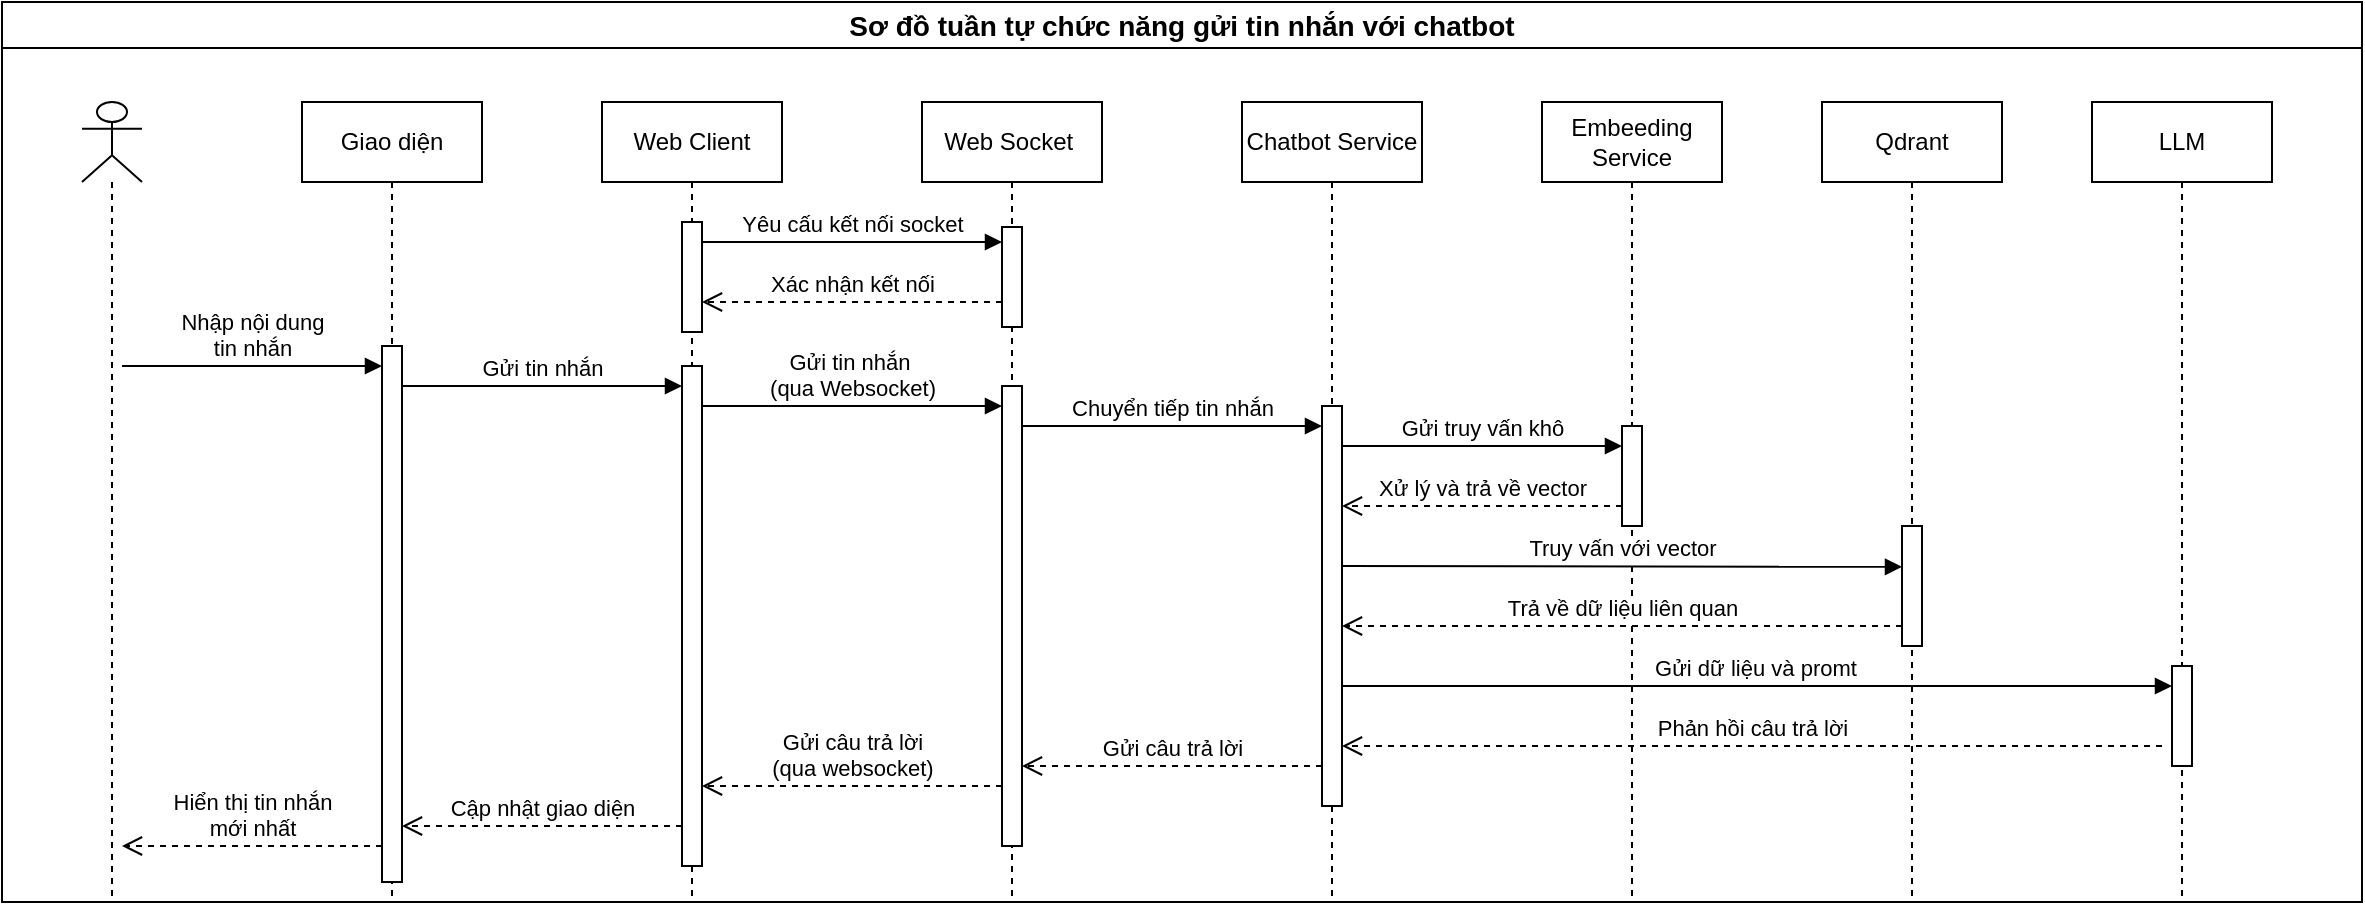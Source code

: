 <mxfile version="27.0.6">
  <diagram name="Page-1" id="HL3dHh_F0G5JGeH-E2e_">
    <mxGraphModel dx="1630" dy="902" grid="1" gridSize="10" guides="1" tooltips="1" connect="1" arrows="1" fold="1" page="1" pageScale="1" pageWidth="850" pageHeight="1100" math="0" shadow="0">
      <root>
        <mxCell id="0" />
        <mxCell id="1" parent="0" />
        <mxCell id="0Z2pFI0KFVMynxoH3df5-33" value="Sơ đồ tuần tự chức năng gửi tin nhắn với chatbot" style="swimlane;whiteSpace=wrap;html=1;startSize=23;fontSize=14;" parent="1" vertex="1">
          <mxGeometry x="140" y="480" width="1180" height="450" as="geometry" />
        </mxCell>
        <mxCell id="0Z2pFI0KFVMynxoH3df5-34" value="" style="shape=umlLifeline;perimeter=lifelinePerimeter;whiteSpace=wrap;html=1;container=1;dropTarget=0;collapsible=0;recursiveResize=0;outlineConnect=0;portConstraint=eastwest;newEdgeStyle={&quot;curved&quot;:0,&quot;rounded&quot;:0};participant=umlActor;" parent="0Z2pFI0KFVMynxoH3df5-33" vertex="1">
          <mxGeometry x="40" y="50" width="30" height="400" as="geometry" />
        </mxCell>
        <mxCell id="0Z2pFI0KFVMynxoH3df5-35" value="Giao diện" style="shape=umlLifeline;perimeter=lifelinePerimeter;whiteSpace=wrap;html=1;container=1;dropTarget=0;collapsible=0;recursiveResize=0;outlineConnect=0;portConstraint=eastwest;newEdgeStyle={&quot;curved&quot;:0,&quot;rounded&quot;:0};" parent="0Z2pFI0KFVMynxoH3df5-33" vertex="1">
          <mxGeometry x="150" y="50" width="90" height="400" as="geometry" />
        </mxCell>
        <mxCell id="0Z2pFI0KFVMynxoH3df5-36" value="" style="html=1;points=[[0,0,0,0,5],[0,1,0,0,-5],[1,0,0,0,5],[1,1,0,0,-5]];perimeter=orthogonalPerimeter;outlineConnect=0;targetShapes=umlLifeline;portConstraint=eastwest;newEdgeStyle={&quot;curved&quot;:0,&quot;rounded&quot;:0};" parent="0Z2pFI0KFVMynxoH3df5-35" vertex="1">
          <mxGeometry x="40" y="122" width="10" height="268" as="geometry" />
        </mxCell>
        <mxCell id="0Z2pFI0KFVMynxoH3df5-37" value="Web Client" style="shape=umlLifeline;perimeter=lifelinePerimeter;whiteSpace=wrap;html=1;container=1;dropTarget=0;collapsible=0;recursiveResize=0;outlineConnect=0;portConstraint=eastwest;newEdgeStyle={&quot;curved&quot;:0,&quot;rounded&quot;:0};" parent="0Z2pFI0KFVMynxoH3df5-33" vertex="1">
          <mxGeometry x="300" y="50" width="90" height="400" as="geometry" />
        </mxCell>
        <mxCell id="0Z2pFI0KFVMynxoH3df5-38" value="&lt;span style=&quot;color: rgba(0, 0, 0, 0); font-family: monospace; font-size: 0px; text-align: start;&quot;&gt;%3CmxGraphModel%3E%3Croot%3E%3CmxCell%20id%3D%220%22%2F%3E%3CmxCell%20id%3D%221%22%20parent%3D%220%22%2F%3E%3CmxCell%20id%3D%222%22%20value%3D%22G%E1%BB%8Di%20API%20t%C3%ACm%20ki%E1%BA%BFm%20d%E1%BB%AF%20li%E1%BB%87u%22%20style%3D%22html%3D1%3BverticalAlign%3Dbottom%3BendArrow%3Dblock%3Bcurved%3D0%3Brounded%3D0%3B%22%20edge%3D%221%22%20parent%3D%221%22%3E%3CmxGeometry%20width%3D%2280%22%20relative%3D%221%22%20as%3D%22geometry%22%3E%3CmxPoint%20x%3D%22360%22%20y%3D%22730%22%20as%3D%22sourcePoint%22%2F%3E%3CmxPoint%20x%3D%22580%22%20y%3D%22730%22%20as%3D%22targetPoint%22%2F%3E%3C%2FmxGeometry%3E%3C%2FmxCell%3E%3C%2Froot%3E%3C%2FmxGraphModel%3E&lt;/span&gt;" style="html=1;points=[[0,0,0,0,5],[0,1,0,0,-5],[1,0,0,0,5],[1,1,0,0,-5]];perimeter=orthogonalPerimeter;outlineConnect=0;targetShapes=umlLifeline;portConstraint=eastwest;newEdgeStyle={&quot;curved&quot;:0,&quot;rounded&quot;:0};" parent="0Z2pFI0KFVMynxoH3df5-37" vertex="1">
          <mxGeometry x="40" y="132" width="10" height="250" as="geometry" />
        </mxCell>
        <mxCell id="M5KoJeF3MgVTl00qdpee-1" value="" style="html=1;points=[[0,0,0,0,5],[0,1,0,0,-5],[1,0,0,0,5],[1,1,0,0,-5]];perimeter=orthogonalPerimeter;outlineConnect=0;targetShapes=umlLifeline;portConstraint=eastwest;newEdgeStyle={&quot;curved&quot;:0,&quot;rounded&quot;:0};" parent="0Z2pFI0KFVMynxoH3df5-37" vertex="1">
          <mxGeometry x="40" y="60" width="10" height="55" as="geometry" />
        </mxCell>
        <mxCell id="M5KoJeF3MgVTl00qdpee-3" value="Yêu cấu kết nối socket" style="html=1;verticalAlign=bottom;endArrow=block;curved=0;rounded=0;" parent="0Z2pFI0KFVMynxoH3df5-37" target="M5KoJeF3MgVTl00qdpee-2" edge="1">
          <mxGeometry width="80" relative="1" as="geometry">
            <mxPoint x="50" y="70" as="sourcePoint" />
            <mxPoint x="230" y="70" as="targetPoint" />
          </mxGeometry>
        </mxCell>
        <mxCell id="M5KoJeF3MgVTl00qdpee-4" value="Xác nhận kết nối" style="html=1;verticalAlign=bottom;endArrow=open;dashed=1;endSize=8;curved=0;rounded=0;" parent="0Z2pFI0KFVMynxoH3df5-37" edge="1">
          <mxGeometry relative="1" as="geometry">
            <mxPoint x="200" y="100" as="sourcePoint" />
            <mxPoint x="50" y="100" as="targetPoint" />
            <mxPoint as="offset" />
          </mxGeometry>
        </mxCell>
        <mxCell id="0Z2pFI0KFVMynxoH3df5-39" value="Web Socket&amp;nbsp;" style="shape=umlLifeline;perimeter=lifelinePerimeter;whiteSpace=wrap;html=1;container=1;dropTarget=0;collapsible=0;recursiveResize=0;outlineConnect=0;portConstraint=eastwest;newEdgeStyle={&quot;curved&quot;:0,&quot;rounded&quot;:0};" parent="0Z2pFI0KFVMynxoH3df5-33" vertex="1">
          <mxGeometry x="460" y="50" width="90" height="400" as="geometry" />
        </mxCell>
        <mxCell id="0Z2pFI0KFVMynxoH3df5-40" value="" style="html=1;points=[[0,0,0,0,5],[0,1,0,0,-5],[1,0,0,0,5],[1,1,0,0,-5]];perimeter=orthogonalPerimeter;outlineConnect=0;targetShapes=umlLifeline;portConstraint=eastwest;newEdgeStyle={&quot;curved&quot;:0,&quot;rounded&quot;:0};" parent="0Z2pFI0KFVMynxoH3df5-39" vertex="1">
          <mxGeometry x="40" y="142" width="10" height="230" as="geometry" />
        </mxCell>
        <mxCell id="M5KoJeF3MgVTl00qdpee-2" value="" style="html=1;points=[[0,0,0,0,5],[0,1,0,0,-5],[1,0,0,0,5],[1,1,0,0,-5]];perimeter=orthogonalPerimeter;outlineConnect=0;targetShapes=umlLifeline;portConstraint=eastwest;newEdgeStyle={&quot;curved&quot;:0,&quot;rounded&quot;:0};" parent="0Z2pFI0KFVMynxoH3df5-39" vertex="1">
          <mxGeometry x="40" y="62.5" width="10" height="50" as="geometry" />
        </mxCell>
        <mxCell id="0Z2pFI0KFVMynxoH3df5-41" value="Nhập nội dung &lt;br&gt;tin nhắn" style="html=1;verticalAlign=bottom;endArrow=block;curved=0;rounded=0;" parent="0Z2pFI0KFVMynxoH3df5-33" target="0Z2pFI0KFVMynxoH3df5-36" edge="1">
          <mxGeometry width="80" relative="1" as="geometry">
            <mxPoint x="60" y="182" as="sourcePoint" />
            <mxPoint x="230" y="182" as="targetPoint" />
            <mxPoint as="offset" />
          </mxGeometry>
        </mxCell>
        <mxCell id="0Z2pFI0KFVMynxoH3df5-44" value="Chatbot Service" style="shape=umlLifeline;perimeter=lifelinePerimeter;whiteSpace=wrap;html=1;container=1;dropTarget=0;collapsible=0;recursiveResize=0;outlineConnect=0;portConstraint=eastwest;newEdgeStyle={&quot;curved&quot;:0,&quot;rounded&quot;:0};" parent="0Z2pFI0KFVMynxoH3df5-33" vertex="1">
          <mxGeometry x="620" y="50" width="90" height="400" as="geometry" />
        </mxCell>
        <mxCell id="0Z2pFI0KFVMynxoH3df5-45" value="" style="html=1;points=[[0,0,0,0,5],[0,1,0,0,-5],[1,0,0,0,5],[1,1,0,0,-5]];perimeter=orthogonalPerimeter;outlineConnect=0;targetShapes=umlLifeline;portConstraint=eastwest;newEdgeStyle={&quot;curved&quot;:0,&quot;rounded&quot;:0};" parent="0Z2pFI0KFVMynxoH3df5-44" vertex="1">
          <mxGeometry x="40" y="152" width="10" height="200" as="geometry" />
        </mxCell>
        <mxCell id="0Z2pFI0KFVMynxoH3df5-52" value="Embeeding Service" style="shape=umlLifeline;perimeter=lifelinePerimeter;whiteSpace=wrap;html=1;container=1;dropTarget=0;collapsible=0;recursiveResize=0;outlineConnect=0;portConstraint=eastwest;newEdgeStyle={&quot;curved&quot;:0,&quot;rounded&quot;:0};" parent="0Z2pFI0KFVMynxoH3df5-33" vertex="1">
          <mxGeometry x="770" y="50" width="90" height="400" as="geometry" />
        </mxCell>
        <mxCell id="0Z2pFI0KFVMynxoH3df5-53" value="" style="html=1;points=[[0,0,0,0,5],[0,1,0,0,-5],[1,0,0,0,5],[1,1,0,0,-5]];perimeter=orthogonalPerimeter;outlineConnect=0;targetShapes=umlLifeline;portConstraint=eastwest;newEdgeStyle={&quot;curved&quot;:0,&quot;rounded&quot;:0};" parent="0Z2pFI0KFVMynxoH3df5-52" vertex="1">
          <mxGeometry x="40" y="162" width="10" height="50" as="geometry" />
        </mxCell>
        <mxCell id="0Z2pFI0KFVMynxoH3df5-54" value="Qdrant" style="shape=umlLifeline;perimeter=lifelinePerimeter;whiteSpace=wrap;html=1;container=1;dropTarget=0;collapsible=0;recursiveResize=0;outlineConnect=0;portConstraint=eastwest;newEdgeStyle={&quot;curved&quot;:0,&quot;rounded&quot;:0};" parent="0Z2pFI0KFVMynxoH3df5-33" vertex="1">
          <mxGeometry x="910" y="50" width="90" height="400" as="geometry" />
        </mxCell>
        <mxCell id="0Z2pFI0KFVMynxoH3df5-55" value="" style="html=1;points=[[0,0,0,0,5],[0,1,0,0,-5],[1,0,0,0,5],[1,1,0,0,-5]];perimeter=orthogonalPerimeter;outlineConnect=0;targetShapes=umlLifeline;portConstraint=eastwest;newEdgeStyle={&quot;curved&quot;:0,&quot;rounded&quot;:0};" parent="0Z2pFI0KFVMynxoH3df5-54" vertex="1">
          <mxGeometry x="40" y="212" width="10" height="60" as="geometry" />
        </mxCell>
        <mxCell id="0Z2pFI0KFVMynxoH3df5-56" value="LLM" style="shape=umlLifeline;perimeter=lifelinePerimeter;whiteSpace=wrap;html=1;container=1;dropTarget=0;collapsible=0;recursiveResize=0;outlineConnect=0;portConstraint=eastwest;newEdgeStyle={&quot;curved&quot;:0,&quot;rounded&quot;:0};" parent="0Z2pFI0KFVMynxoH3df5-33" vertex="1">
          <mxGeometry x="1045" y="50" width="90" height="400" as="geometry" />
        </mxCell>
        <mxCell id="0Z2pFI0KFVMynxoH3df5-59" value="Gửi tin nhắn" style="html=1;verticalAlign=bottom;endArrow=block;curved=0;rounded=0;" parent="0Z2pFI0KFVMynxoH3df5-33" target="0Z2pFI0KFVMynxoH3df5-38" edge="1">
          <mxGeometry width="80" relative="1" as="geometry">
            <mxPoint x="200" y="192" as="sourcePoint" />
            <mxPoint x="410" y="192" as="targetPoint" />
          </mxGeometry>
        </mxCell>
        <mxCell id="0Z2pFI0KFVMynxoH3df5-60" value="Gửi tin nhắn&amp;nbsp;&lt;br&gt;(qua Websocket)" style="html=1;verticalAlign=bottom;endArrow=block;curved=0;rounded=0;" parent="0Z2pFI0KFVMynxoH3df5-33" source="0Z2pFI0KFVMynxoH3df5-38" edge="1">
          <mxGeometry width="80" relative="1" as="geometry">
            <mxPoint x="420" y="202" as="sourcePoint" />
            <mxPoint x="500" y="202" as="targetPoint" />
          </mxGeometry>
        </mxCell>
        <mxCell id="0Z2pFI0KFVMynxoH3df5-61" value="Chuyển tiếp tin nhắn" style="html=1;verticalAlign=bottom;endArrow=block;curved=0;rounded=0;" parent="0Z2pFI0KFVMynxoH3df5-33" source="0Z2pFI0KFVMynxoH3df5-40" edge="1">
          <mxGeometry width="80" relative="1" as="geometry">
            <mxPoint x="600" y="212" as="sourcePoint" />
            <mxPoint x="660" y="212" as="targetPoint" />
            <mxPoint as="offset" />
          </mxGeometry>
        </mxCell>
        <mxCell id="0Z2pFI0KFVMynxoH3df5-62" value="Gửi truy vấn khô" style="html=1;verticalAlign=bottom;endArrow=block;curved=0;rounded=0;" parent="0Z2pFI0KFVMynxoH3df5-33" edge="1">
          <mxGeometry width="80" relative="1" as="geometry">
            <mxPoint x="670" y="222" as="sourcePoint" />
            <mxPoint x="810" y="222" as="targetPoint" />
          </mxGeometry>
        </mxCell>
        <mxCell id="0Z2pFI0KFVMynxoH3df5-63" value="Xử lý và trả về vector" style="html=1;verticalAlign=bottom;endArrow=open;dashed=1;endSize=8;curved=0;rounded=0;" parent="0Z2pFI0KFVMynxoH3df5-33" edge="1">
          <mxGeometry relative="1" as="geometry">
            <mxPoint x="810" y="252" as="sourcePoint" />
            <mxPoint x="670" y="252" as="targetPoint" />
            <mxPoint as="offset" />
          </mxGeometry>
        </mxCell>
        <mxCell id="0Z2pFI0KFVMynxoH3df5-64" value="Truy vấn với vector" style="html=1;verticalAlign=bottom;endArrow=block;curved=0;rounded=0;" parent="0Z2pFI0KFVMynxoH3df5-33" edge="1">
          <mxGeometry width="80" relative="1" as="geometry">
            <mxPoint x="670.0" y="282" as="sourcePoint" />
            <mxPoint x="950" y="282.42" as="targetPoint" />
          </mxGeometry>
        </mxCell>
        <mxCell id="0Z2pFI0KFVMynxoH3df5-66" value="Trả về dữ liệu liên quan" style="html=1;verticalAlign=bottom;endArrow=open;dashed=1;endSize=8;curved=0;rounded=0;" parent="0Z2pFI0KFVMynxoH3df5-33" target="0Z2pFI0KFVMynxoH3df5-45" edge="1">
          <mxGeometry relative="1" as="geometry">
            <mxPoint x="950" y="312" as="sourcePoint" />
            <mxPoint x="960" y="311" as="targetPoint" />
            <mxPoint as="offset" />
          </mxGeometry>
        </mxCell>
        <mxCell id="0Z2pFI0KFVMynxoH3df5-57" value="" style="html=1;points=[[0,0,0,0,5],[0,1,0,0,-5],[1,0,0,0,5],[1,1,0,0,-5]];perimeter=orthogonalPerimeter;outlineConnect=0;targetShapes=umlLifeline;portConstraint=eastwest;newEdgeStyle={&quot;curved&quot;:0,&quot;rounded&quot;:0};" parent="0Z2pFI0KFVMynxoH3df5-33" vertex="1">
          <mxGeometry x="1085" y="332" width="10" height="50" as="geometry" />
        </mxCell>
        <mxCell id="0Z2pFI0KFVMynxoH3df5-68" value="Gửi dữ liệu và promt&amp;nbsp;" style="html=1;verticalAlign=bottom;endArrow=block;curved=0;rounded=0;" parent="0Z2pFI0KFVMynxoH3df5-33" edge="1">
          <mxGeometry width="80" relative="1" as="geometry">
            <mxPoint x="670" y="342" as="sourcePoint" />
            <mxPoint x="1085" y="342" as="targetPoint" />
          </mxGeometry>
        </mxCell>
        <mxCell id="0Z2pFI0KFVMynxoH3df5-69" value="Phản hồi câu trả lời" style="html=1;verticalAlign=bottom;endArrow=open;dashed=1;endSize=8;curved=0;rounded=0;" parent="0Z2pFI0KFVMynxoH3df5-33" target="0Z2pFI0KFVMynxoH3df5-45" edge="1">
          <mxGeometry relative="1" as="geometry">
            <mxPoint x="1080" y="372" as="sourcePoint" />
            <mxPoint x="960" y="372" as="targetPoint" />
            <mxPoint as="offset" />
          </mxGeometry>
        </mxCell>
        <mxCell id="0Z2pFI0KFVMynxoH3df5-70" value="Gửi câu trả lời" style="html=1;verticalAlign=bottom;endArrow=open;dashed=1;endSize=8;curved=0;rounded=0;" parent="0Z2pFI0KFVMynxoH3df5-33" target="0Z2pFI0KFVMynxoH3df5-40" edge="1">
          <mxGeometry relative="1" as="geometry">
            <mxPoint x="660" y="382" as="sourcePoint" />
            <mxPoint x="600" y="382" as="targetPoint" />
          </mxGeometry>
        </mxCell>
        <mxCell id="0Z2pFI0KFVMynxoH3df5-71" value="Gửi câu trả lời&lt;br&gt;(qua websocket)" style="html=1;verticalAlign=bottom;endArrow=open;dashed=1;endSize=8;curved=0;rounded=0;" parent="0Z2pFI0KFVMynxoH3df5-33" target="0Z2pFI0KFVMynxoH3df5-38" edge="1">
          <mxGeometry relative="1" as="geometry">
            <mxPoint x="500" y="392" as="sourcePoint" />
            <mxPoint x="420" y="392" as="targetPoint" />
          </mxGeometry>
        </mxCell>
        <mxCell id="0Z2pFI0KFVMynxoH3df5-72" value="Cập nhật giao diện" style="html=1;verticalAlign=bottom;endArrow=open;dashed=1;endSize=8;curved=0;rounded=0;" parent="0Z2pFI0KFVMynxoH3df5-33" source="0Z2pFI0KFVMynxoH3df5-38" edge="1">
          <mxGeometry relative="1" as="geometry">
            <mxPoint x="410" y="412" as="sourcePoint" />
            <mxPoint x="200" y="412" as="targetPoint" />
          </mxGeometry>
        </mxCell>
        <mxCell id="0Z2pFI0KFVMynxoH3df5-74" value="Hiển thị tin nhắn &lt;br&gt;mới nhất" style="html=1;verticalAlign=bottom;endArrow=open;dashed=1;endSize=8;curved=0;rounded=0;" parent="0Z2pFI0KFVMynxoH3df5-33" source="0Z2pFI0KFVMynxoH3df5-36" edge="1">
          <mxGeometry relative="1" as="geometry">
            <mxPoint x="230" y="422" as="sourcePoint" />
            <mxPoint x="60" y="422" as="targetPoint" />
          </mxGeometry>
        </mxCell>
      </root>
    </mxGraphModel>
  </diagram>
</mxfile>
